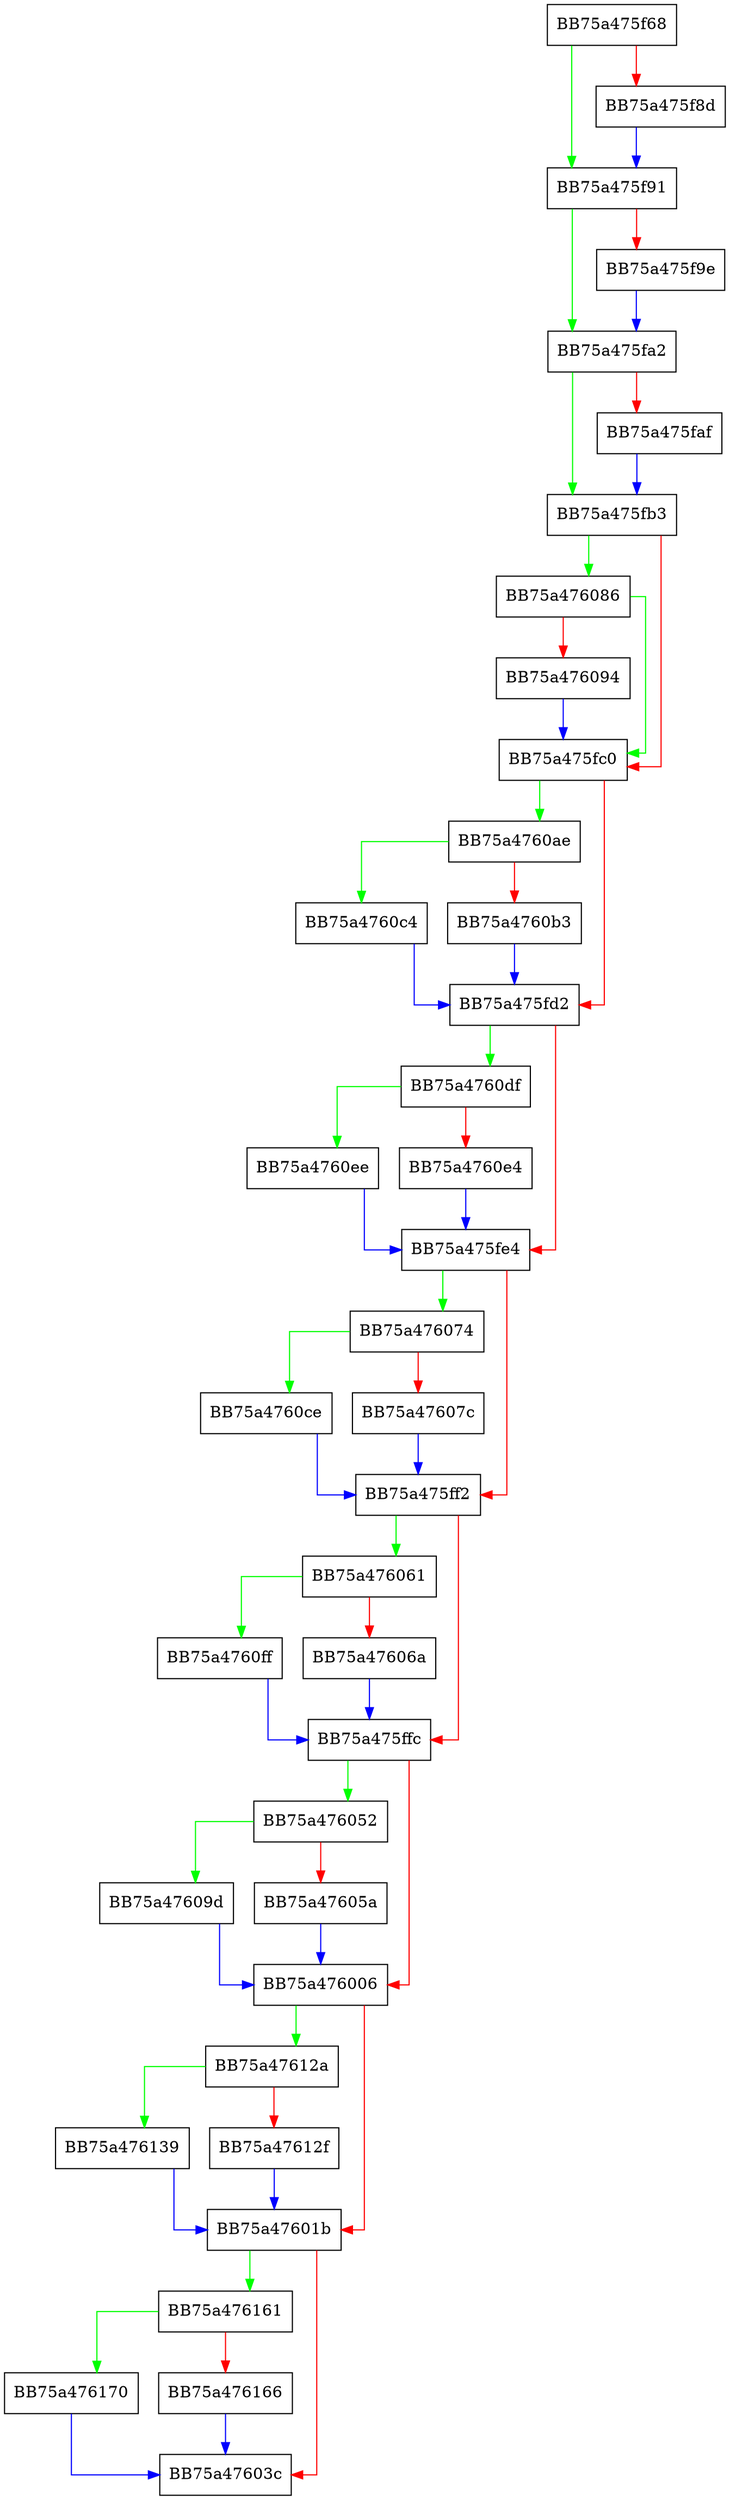 digraph vdll_free_load_data {
  node [shape="box"];
  graph [splines=ortho];
  BB75a475f68 -> BB75a475f91 [color="green"];
  BB75a475f68 -> BB75a475f8d [color="red"];
  BB75a475f8d -> BB75a475f91 [color="blue"];
  BB75a475f91 -> BB75a475fa2 [color="green"];
  BB75a475f91 -> BB75a475f9e [color="red"];
  BB75a475f9e -> BB75a475fa2 [color="blue"];
  BB75a475fa2 -> BB75a475fb3 [color="green"];
  BB75a475fa2 -> BB75a475faf [color="red"];
  BB75a475faf -> BB75a475fb3 [color="blue"];
  BB75a475fb3 -> BB75a476086 [color="green"];
  BB75a475fb3 -> BB75a475fc0 [color="red"];
  BB75a475fc0 -> BB75a4760ae [color="green"];
  BB75a475fc0 -> BB75a475fd2 [color="red"];
  BB75a475fd2 -> BB75a4760df [color="green"];
  BB75a475fd2 -> BB75a475fe4 [color="red"];
  BB75a475fe4 -> BB75a476074 [color="green"];
  BB75a475fe4 -> BB75a475ff2 [color="red"];
  BB75a475ff2 -> BB75a476061 [color="green"];
  BB75a475ff2 -> BB75a475ffc [color="red"];
  BB75a475ffc -> BB75a476052 [color="green"];
  BB75a475ffc -> BB75a476006 [color="red"];
  BB75a476006 -> BB75a47612a [color="green"];
  BB75a476006 -> BB75a47601b [color="red"];
  BB75a47601b -> BB75a476161 [color="green"];
  BB75a47601b -> BB75a47603c [color="red"];
  BB75a476052 -> BB75a47609d [color="green"];
  BB75a476052 -> BB75a47605a [color="red"];
  BB75a47605a -> BB75a476006 [color="blue"];
  BB75a476061 -> BB75a4760ff [color="green"];
  BB75a476061 -> BB75a47606a [color="red"];
  BB75a47606a -> BB75a475ffc [color="blue"];
  BB75a476074 -> BB75a4760ce [color="green"];
  BB75a476074 -> BB75a47607c [color="red"];
  BB75a47607c -> BB75a475ff2 [color="blue"];
  BB75a476086 -> BB75a475fc0 [color="green"];
  BB75a476086 -> BB75a476094 [color="red"];
  BB75a476094 -> BB75a475fc0 [color="blue"];
  BB75a47609d -> BB75a476006 [color="blue"];
  BB75a4760ae -> BB75a4760c4 [color="green"];
  BB75a4760ae -> BB75a4760b3 [color="red"];
  BB75a4760b3 -> BB75a475fd2 [color="blue"];
  BB75a4760c4 -> BB75a475fd2 [color="blue"];
  BB75a4760ce -> BB75a475ff2 [color="blue"];
  BB75a4760df -> BB75a4760ee [color="green"];
  BB75a4760df -> BB75a4760e4 [color="red"];
  BB75a4760e4 -> BB75a475fe4 [color="blue"];
  BB75a4760ee -> BB75a475fe4 [color="blue"];
  BB75a4760ff -> BB75a475ffc [color="blue"];
  BB75a47612a -> BB75a476139 [color="green"];
  BB75a47612a -> BB75a47612f [color="red"];
  BB75a47612f -> BB75a47601b [color="blue"];
  BB75a476139 -> BB75a47601b [color="blue"];
  BB75a476161 -> BB75a476170 [color="green"];
  BB75a476161 -> BB75a476166 [color="red"];
  BB75a476166 -> BB75a47603c [color="blue"];
  BB75a476170 -> BB75a47603c [color="blue"];
}